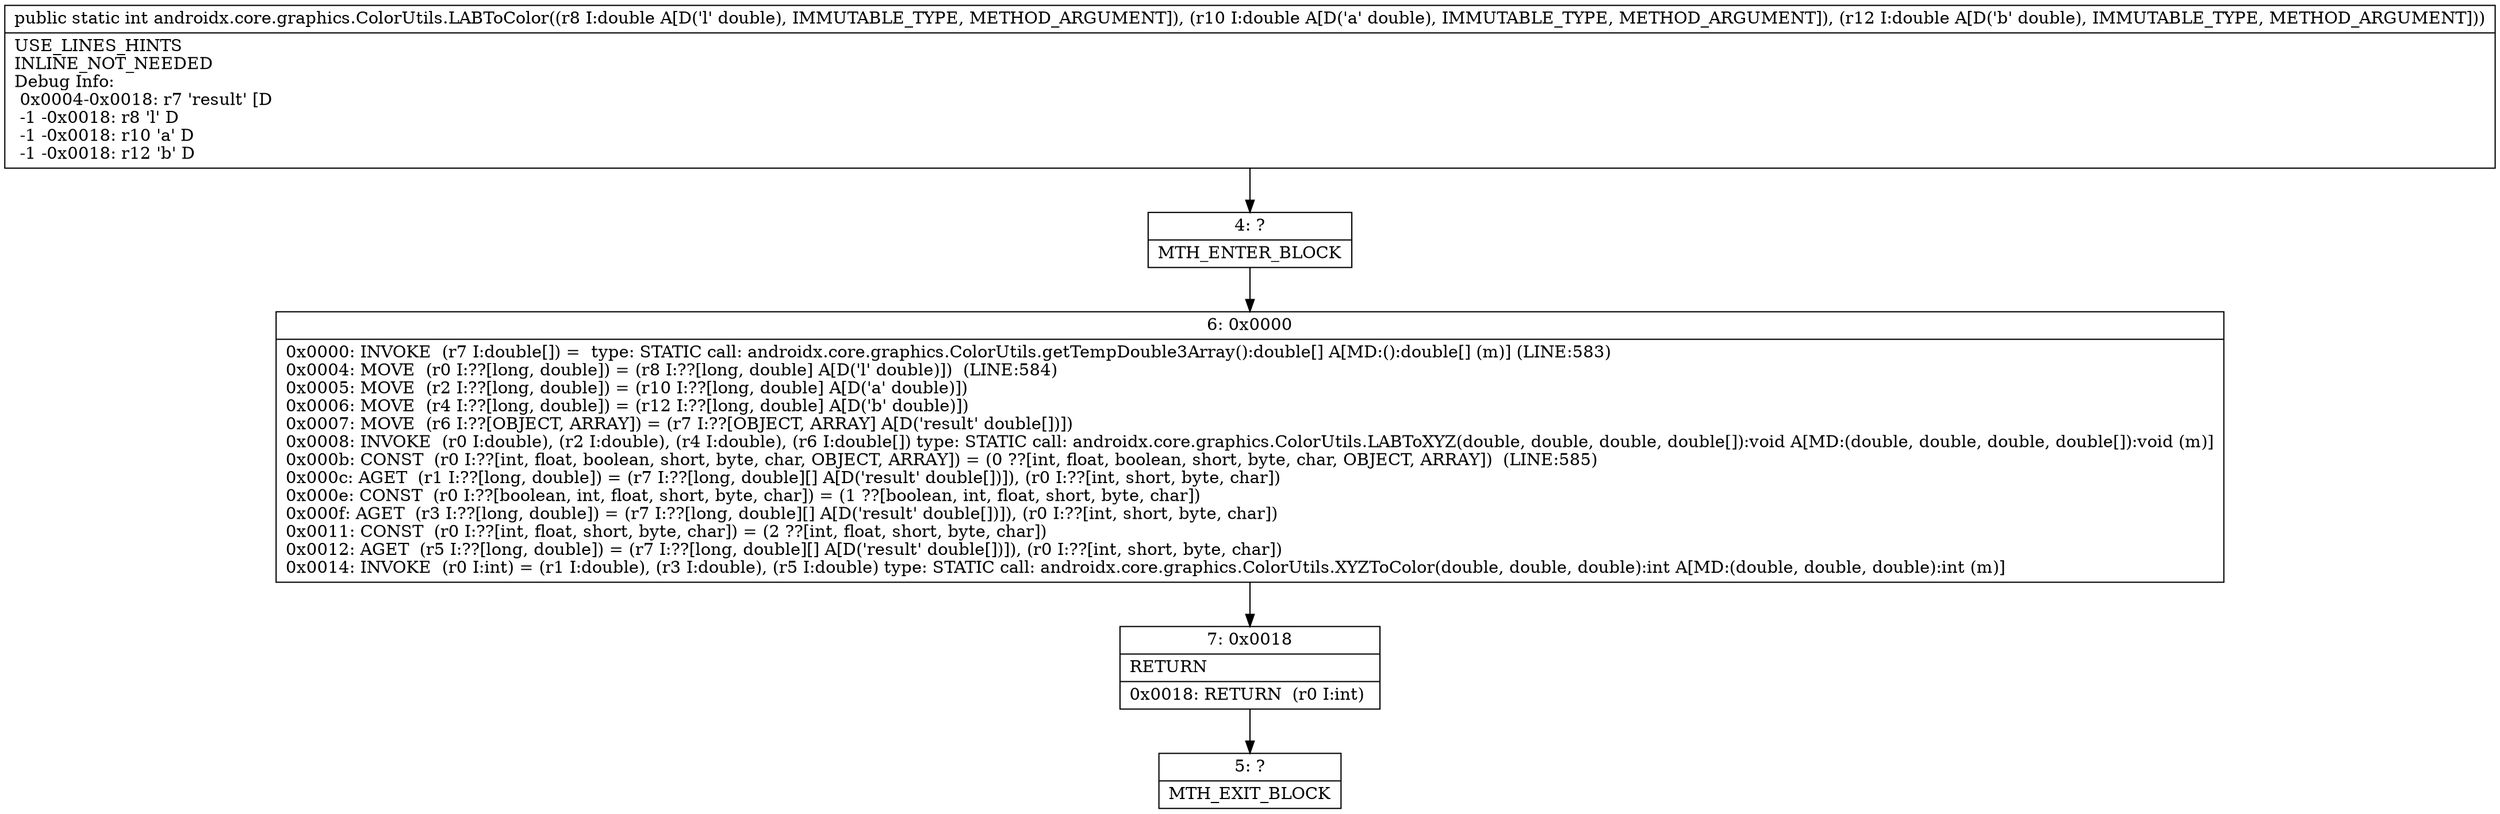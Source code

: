 digraph "CFG forandroidx.core.graphics.ColorUtils.LABToColor(DDD)I" {
Node_4 [shape=record,label="{4\:\ ?|MTH_ENTER_BLOCK\l}"];
Node_6 [shape=record,label="{6\:\ 0x0000|0x0000: INVOKE  (r7 I:double[]) =  type: STATIC call: androidx.core.graphics.ColorUtils.getTempDouble3Array():double[] A[MD:():double[] (m)] (LINE:583)\l0x0004: MOVE  (r0 I:??[long, double]) = (r8 I:??[long, double] A[D('l' double)])  (LINE:584)\l0x0005: MOVE  (r2 I:??[long, double]) = (r10 I:??[long, double] A[D('a' double)]) \l0x0006: MOVE  (r4 I:??[long, double]) = (r12 I:??[long, double] A[D('b' double)]) \l0x0007: MOVE  (r6 I:??[OBJECT, ARRAY]) = (r7 I:??[OBJECT, ARRAY] A[D('result' double[])]) \l0x0008: INVOKE  (r0 I:double), (r2 I:double), (r4 I:double), (r6 I:double[]) type: STATIC call: androidx.core.graphics.ColorUtils.LABToXYZ(double, double, double, double[]):void A[MD:(double, double, double, double[]):void (m)]\l0x000b: CONST  (r0 I:??[int, float, boolean, short, byte, char, OBJECT, ARRAY]) = (0 ??[int, float, boolean, short, byte, char, OBJECT, ARRAY])  (LINE:585)\l0x000c: AGET  (r1 I:??[long, double]) = (r7 I:??[long, double][] A[D('result' double[])]), (r0 I:??[int, short, byte, char]) \l0x000e: CONST  (r0 I:??[boolean, int, float, short, byte, char]) = (1 ??[boolean, int, float, short, byte, char]) \l0x000f: AGET  (r3 I:??[long, double]) = (r7 I:??[long, double][] A[D('result' double[])]), (r0 I:??[int, short, byte, char]) \l0x0011: CONST  (r0 I:??[int, float, short, byte, char]) = (2 ??[int, float, short, byte, char]) \l0x0012: AGET  (r5 I:??[long, double]) = (r7 I:??[long, double][] A[D('result' double[])]), (r0 I:??[int, short, byte, char]) \l0x0014: INVOKE  (r0 I:int) = (r1 I:double), (r3 I:double), (r5 I:double) type: STATIC call: androidx.core.graphics.ColorUtils.XYZToColor(double, double, double):int A[MD:(double, double, double):int (m)]\l}"];
Node_7 [shape=record,label="{7\:\ 0x0018|RETURN\l|0x0018: RETURN  (r0 I:int) \l}"];
Node_5 [shape=record,label="{5\:\ ?|MTH_EXIT_BLOCK\l}"];
MethodNode[shape=record,label="{public static int androidx.core.graphics.ColorUtils.LABToColor((r8 I:double A[D('l' double), IMMUTABLE_TYPE, METHOD_ARGUMENT]), (r10 I:double A[D('a' double), IMMUTABLE_TYPE, METHOD_ARGUMENT]), (r12 I:double A[D('b' double), IMMUTABLE_TYPE, METHOD_ARGUMENT]))  | USE_LINES_HINTS\lINLINE_NOT_NEEDED\lDebug Info:\l  0x0004\-0x0018: r7 'result' [D\l  \-1 \-0x0018: r8 'l' D\l  \-1 \-0x0018: r10 'a' D\l  \-1 \-0x0018: r12 'b' D\l}"];
MethodNode -> Node_4;Node_4 -> Node_6;
Node_6 -> Node_7;
Node_7 -> Node_5;
}

